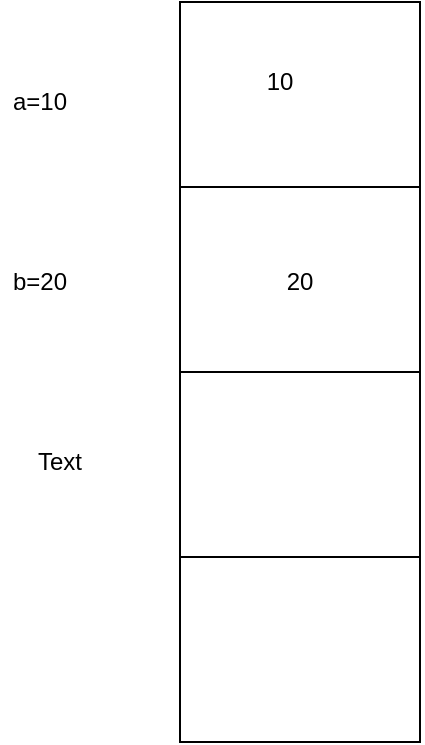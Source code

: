 <mxfile version="13.10.0" type="embed">
    <diagram id="-acyAMh8kDmUA85MqM8c" name="Page-1">
        <mxGraphModel dx="789" dy="516" grid="1" gridSize="10" guides="1" tooltips="1" connect="1" arrows="1" fold="1" page="1" pageScale="1" pageWidth="827" pageHeight="1169" math="0" shadow="0">
            <root>
                <mxCell id="0"/>
                <mxCell id="1" parent="0"/>
                <mxCell id="2" value="" style="rounded=0;whiteSpace=wrap;html=1;" parent="1" vertex="1">
                    <mxGeometry x="420" y="40" width="120" height="370" as="geometry"/>
                </mxCell>
                <mxCell id="5" value="" style="endArrow=none;html=1;exitX=1;exitY=0.25;exitDx=0;exitDy=0;entryX=0;entryY=0.25;entryDx=0;entryDy=0;" edge="1" parent="1" source="2" target="2">
                    <mxGeometry width="50" height="50" relative="1" as="geometry">
                        <mxPoint x="455" y="160" as="sourcePoint"/>
                        <mxPoint x="505" y="110" as="targetPoint"/>
                    </mxGeometry>
                </mxCell>
                <mxCell id="6" value="" style="endArrow=none;html=1;entryX=1;entryY=0.5;entryDx=0;entryDy=0;exitX=0;exitY=0.5;exitDx=0;exitDy=0;" edge="1" parent="1" source="2" target="2">
                    <mxGeometry width="50" height="50" relative="1" as="geometry">
                        <mxPoint x="380" y="290" as="sourcePoint"/>
                        <mxPoint x="430" y="240" as="targetPoint"/>
                    </mxGeometry>
                </mxCell>
                <mxCell id="7" value="" style="endArrow=none;html=1;entryX=1;entryY=0.75;entryDx=0;entryDy=0;exitX=0;exitY=0.75;exitDx=0;exitDy=0;" edge="1" parent="1" source="2" target="2">
                    <mxGeometry width="50" height="50" relative="1" as="geometry">
                        <mxPoint x="380" y="290" as="sourcePoint"/>
                        <mxPoint x="430" y="240" as="targetPoint"/>
                    </mxGeometry>
                </mxCell>
                <mxCell id="11" value="10" style="text;html=1;strokeColor=none;fillColor=none;align=center;verticalAlign=middle;whiteSpace=wrap;rounded=0;" vertex="1" parent="1">
                    <mxGeometry x="450" y="70" width="40" height="20" as="geometry"/>
                </mxCell>
                <mxCell id="12" value="20" style="text;html=1;strokeColor=none;fillColor=none;align=center;verticalAlign=middle;whiteSpace=wrap;rounded=0;" vertex="1" parent="1">
                    <mxGeometry x="460" y="170" width="40" height="20" as="geometry"/>
                </mxCell>
                <mxCell id="14" value="a=10" style="text;html=1;strokeColor=none;fillColor=none;align=center;verticalAlign=middle;whiteSpace=wrap;rounded=0;" vertex="1" parent="1">
                    <mxGeometry x="330" y="80" width="40" height="20" as="geometry"/>
                </mxCell>
                <mxCell id="15" value="b=20" style="text;html=1;strokeColor=none;fillColor=none;align=center;verticalAlign=middle;whiteSpace=wrap;rounded=0;" vertex="1" parent="1">
                    <mxGeometry x="330" y="170" width="40" height="20" as="geometry"/>
                </mxCell>
                <mxCell id="16" value="Text" style="text;html=1;strokeColor=none;fillColor=none;align=center;verticalAlign=middle;whiteSpace=wrap;rounded=0;" vertex="1" parent="1">
                    <mxGeometry x="340" y="260" width="40" height="20" as="geometry"/>
                </mxCell>
            </root>
        </mxGraphModel>
    </diagram>
</mxfile>